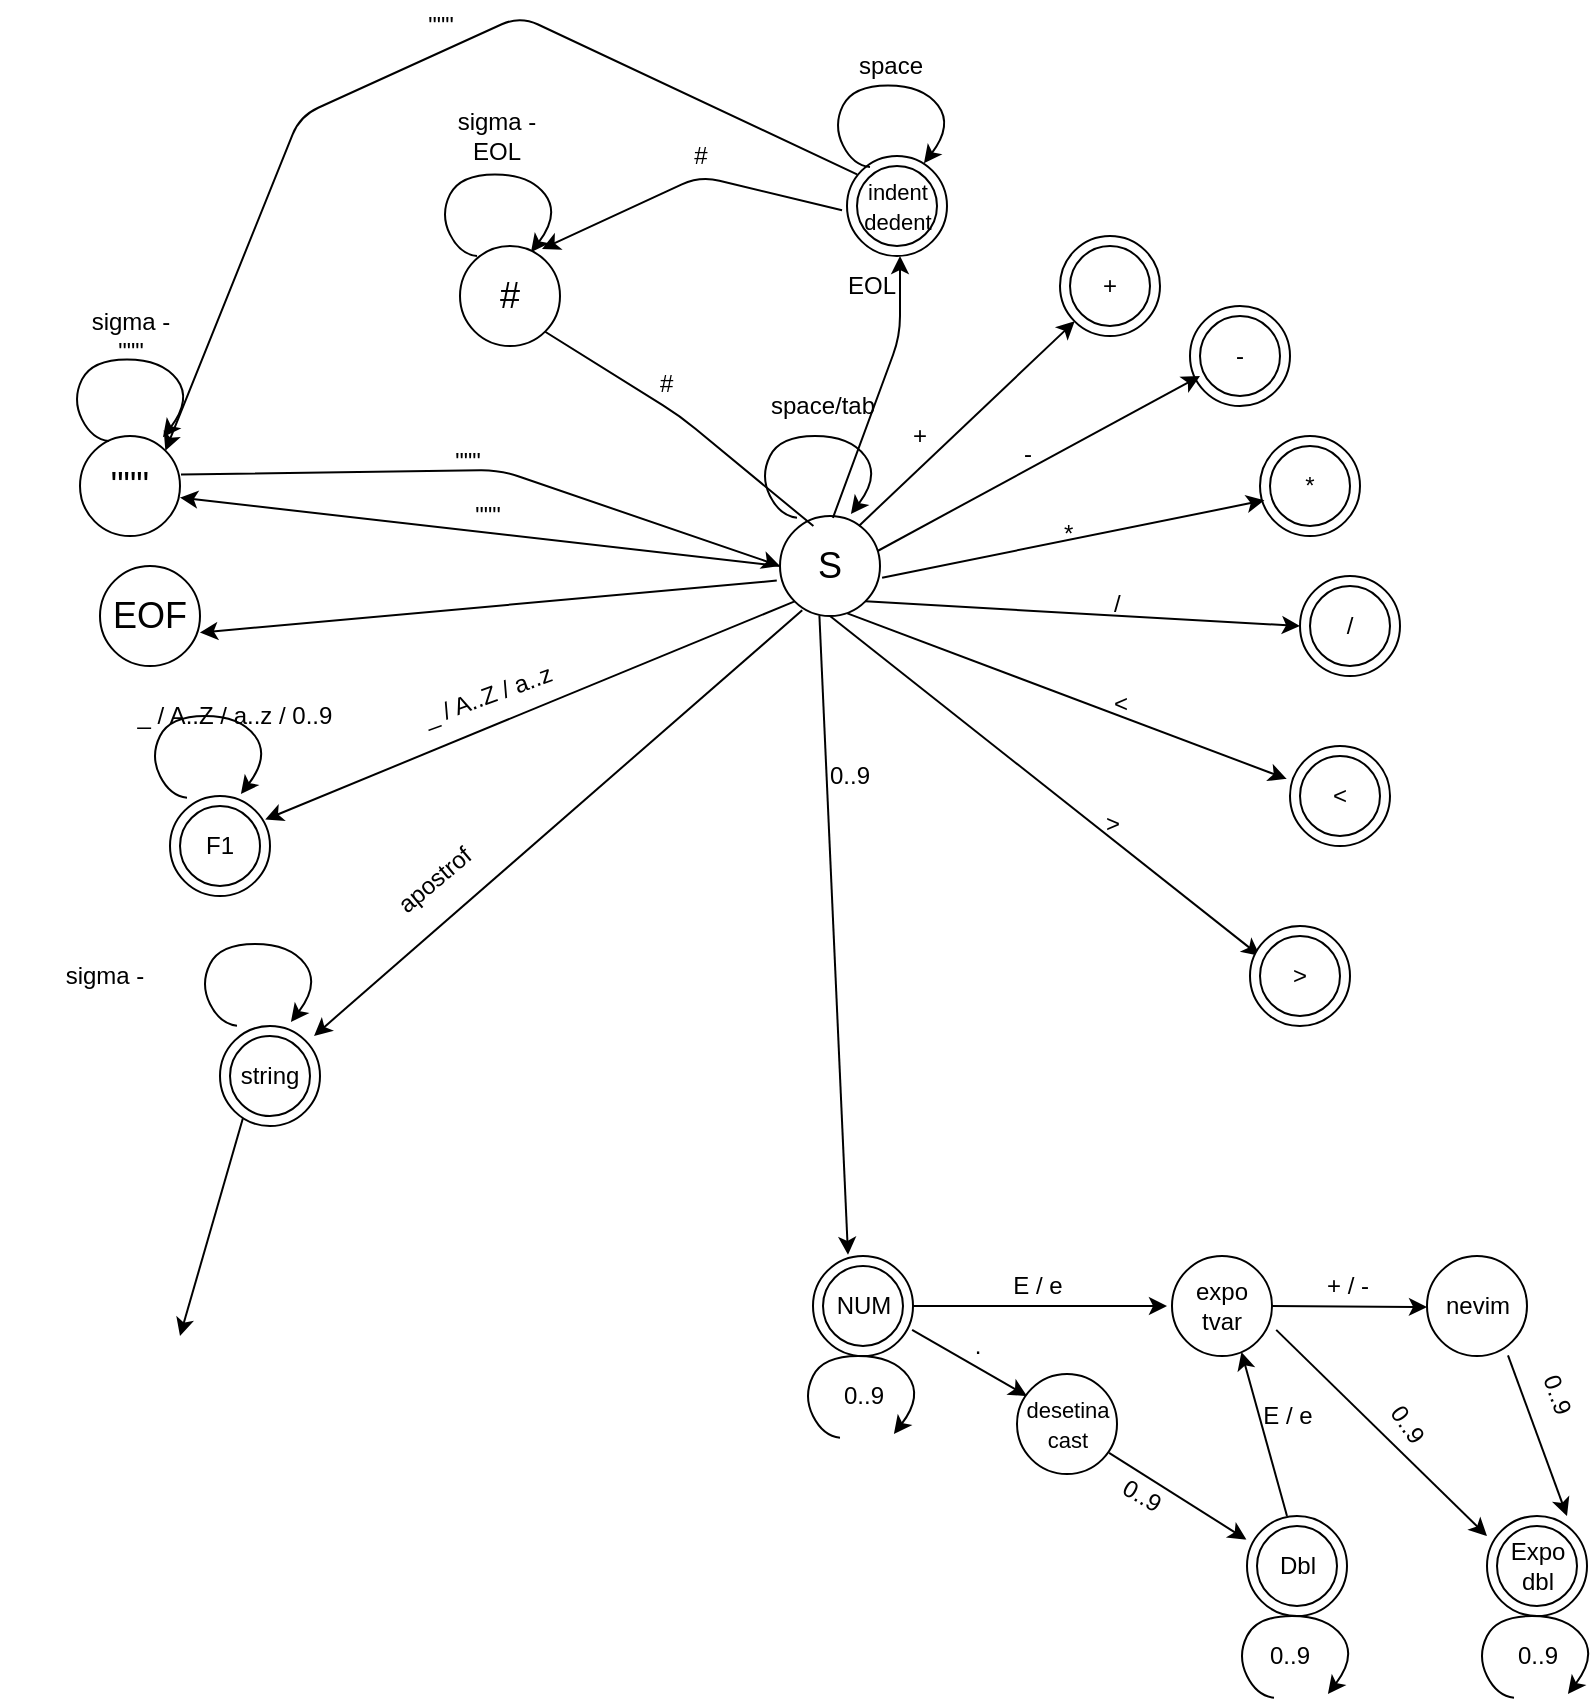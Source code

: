 <mxfile version="12.1.0" type="google" pages="1"><diagram id="s9OFsfkD4PffruwFp7oR" name="Page-1"><mxGraphModel dx="2290" dy="763" grid="1" gridSize="10" guides="1" tooltips="1" connect="1" arrows="1" fold="1" page="1" pageScale="1" pageWidth="827" pageHeight="1169" math="0" shadow="0"><root><mxCell id="0"/><mxCell id="1" parent="0"/><mxCell id="mjLFAWLb7WplJ-WeNo62-2" value="&lt;font style=&quot;font-size: 18px&quot;&gt;S&lt;/font&gt;" style="ellipse;whiteSpace=wrap;html=1;" vertex="1" parent="1"><mxGeometry x="380" y="300" width="50" height="50" as="geometry"/></mxCell><mxCell id="mjLFAWLb7WplJ-WeNo62-3" value="" style="curved=1;endArrow=classic;html=1;exitX=0.17;exitY=0.017;exitDx=0;exitDy=0;exitPerimeter=0;entryX=0.709;entryY=-0.02;entryDx=0;entryDy=0;entryPerimeter=0;" edge="1" parent="1" source="mjLFAWLb7WplJ-WeNo62-2" target="mjLFAWLb7WplJ-WeNo62-2"><mxGeometry width="50" height="50" relative="1" as="geometry"><mxPoint x="385" y="270" as="sourcePoint"/><mxPoint x="380" y="250" as="targetPoint"/><Array as="points"><mxPoint x="380" y="300"/><mxPoint x="370" y="280"/><mxPoint x="380" y="260"/><mxPoint x="415" y="260"/><mxPoint x="430" y="280"/></Array></mxGeometry></mxCell><mxCell id="mjLFAWLb7WplJ-WeNo62-4" value="space/tab" style="text;html=1;strokeColor=none;fillColor=none;align=center;verticalAlign=middle;whiteSpace=wrap;rounded=0;" vertex="1" parent="1"><mxGeometry x="373" y="230" width="57" height="30" as="geometry"/></mxCell><mxCell id="mjLFAWLb7WplJ-WeNo62-5" value="" style="endArrow=classic;html=1;exitX=0.789;exitY=0.099;exitDx=0;exitDy=0;exitPerimeter=0;entryX=0;entryY=1;entryDx=0;entryDy=0;" edge="1" parent="1" source="mjLFAWLb7WplJ-WeNo62-2" target="mjLFAWLb7WplJ-WeNo62-41"><mxGeometry width="50" height="50" relative="1" as="geometry"><mxPoint x="420" y="300" as="sourcePoint"/><mxPoint x="500" y="230" as="targetPoint"/></mxGeometry></mxCell><mxCell id="mjLFAWLb7WplJ-WeNo62-9" value="" style="endArrow=classic;html=1;exitX=-0.032;exitY=0.646;exitDx=0;exitDy=0;exitPerimeter=0;entryX=0.999;entryY=0.666;entryDx=0;entryDy=0;entryPerimeter=0;" edge="1" parent="1" source="mjLFAWLb7WplJ-WeNo62-2" target="mjLFAWLb7WplJ-WeNo62-10"><mxGeometry width="50" height="50" relative="1" as="geometry"><mxPoint x="259.95" y="399.95" as="sourcePoint"/><mxPoint x="340.5" y="325" as="targetPoint"/></mxGeometry></mxCell><mxCell id="mjLFAWLb7WplJ-WeNo62-10" value="&lt;font style=&quot;font-size: 18px&quot;&gt;EOF&lt;/font&gt;" style="ellipse;whiteSpace=wrap;html=1;" vertex="1" parent="1"><mxGeometry x="40" y="325" width="50" height="50" as="geometry"/></mxCell><mxCell id="mjLFAWLb7WplJ-WeNo62-11" value="+" style="text;html=1;strokeColor=none;fillColor=none;align=center;verticalAlign=middle;whiteSpace=wrap;rounded=0;" vertex="1" parent="1"><mxGeometry x="440" y="250" width="20" height="20" as="geometry"/></mxCell><mxCell id="mjLFAWLb7WplJ-WeNo62-12" value="" style="endArrow=classic;html=1;exitX=0;exitY=1;exitDx=0;exitDy=0;entryX=0.952;entryY=0.236;entryDx=0;entryDy=0;entryPerimeter=0;" edge="1" parent="1" source="mjLFAWLb7WplJ-WeNo62-2" target="mjLFAWLb7WplJ-WeNo62-13"><mxGeometry width="50" height="50" relative="1" as="geometry"><mxPoint x="439.95" y="364.95" as="sourcePoint"/><mxPoint x="270" y="440" as="targetPoint"/></mxGeometry></mxCell><mxCell id="mjLFAWLb7WplJ-WeNo62-14" value="" style="endArrow=classic;html=1;exitX=0.394;exitY=0.995;exitDx=0;exitDy=0;exitPerimeter=0;entryX=0.35;entryY=-0.012;entryDx=0;entryDy=0;entryPerimeter=0;" edge="1" parent="1" source="mjLFAWLb7WplJ-WeNo62-2" target="mjLFAWLb7WplJ-WeNo62-23"><mxGeometry width="50" height="50" relative="1" as="geometry"><mxPoint x="469.95" y="439.95" as="sourcePoint"/><mxPoint x="398" y="500" as="targetPoint"/></mxGeometry></mxCell><mxCell id="mjLFAWLb7WplJ-WeNo62-17" value="" style="group" vertex="1" connectable="0" parent="1"><mxGeometry x="75" y="440" width="50" height="50" as="geometry"/></mxCell><mxCell id="mjLFAWLb7WplJ-WeNo62-13" value="" style="ellipse;whiteSpace=wrap;html=1;" vertex="1" parent="mjLFAWLb7WplJ-WeNo62-17"><mxGeometry width="50" height="50" as="geometry"/></mxCell><mxCell id="mjLFAWLb7WplJ-WeNo62-16" value="F1" style="ellipse;whiteSpace=wrap;html=1;" vertex="1" parent="mjLFAWLb7WplJ-WeNo62-17"><mxGeometry x="5" y="5" width="40" height="40" as="geometry"/></mxCell><mxCell id="mjLFAWLb7WplJ-WeNo62-18" value="_ / A..Z / a..z" style="text;html=1;strokeColor=none;fillColor=none;align=center;verticalAlign=middle;whiteSpace=wrap;rounded=0;rotation=-20;" vertex="1" parent="1"><mxGeometry x="189" y="380" width="90" height="20" as="geometry"/></mxCell><mxCell id="mjLFAWLb7WplJ-WeNo62-19" value="" style="curved=1;endArrow=classic;html=1;exitX=0.17;exitY=0.017;exitDx=0;exitDy=0;exitPerimeter=0;entryX=0.709;entryY=-0.02;entryDx=0;entryDy=0;entryPerimeter=0;" edge="1" parent="1"><mxGeometry width="50" height="50" relative="1" as="geometry"><mxPoint x="83.5" y="440.85" as="sourcePoint"/><mxPoint x="110.45" y="439.0" as="targetPoint"/><Array as="points"><mxPoint x="75" y="440"/><mxPoint x="65" y="420"/><mxPoint x="75" y="400"/><mxPoint x="110" y="400"/><mxPoint x="125" y="420"/></Array></mxGeometry></mxCell><mxCell id="mjLFAWLb7WplJ-WeNo62-21" value="0..9" style="text;html=1;strokeColor=none;fillColor=none;align=center;verticalAlign=middle;whiteSpace=wrap;rounded=0;rotation=0;" vertex="1" parent="1"><mxGeometry x="400" y="420" width="30" height="20" as="geometry"/></mxCell><mxCell id="mjLFAWLb7WplJ-WeNo62-22" value="" style="group" vertex="1" connectable="0" parent="1"><mxGeometry x="396.5" y="670" width="50" height="50" as="geometry"/></mxCell><mxCell id="mjLFAWLb7WplJ-WeNo62-23" value="" style="ellipse;whiteSpace=wrap;html=1;" vertex="1" parent="mjLFAWLb7WplJ-WeNo62-22"><mxGeometry width="50" height="50" as="geometry"/></mxCell><mxCell id="mjLFAWLb7WplJ-WeNo62-24" value="NUM" style="ellipse;whiteSpace=wrap;html=1;" vertex="1" parent="mjLFAWLb7WplJ-WeNo62-22"><mxGeometry x="5" y="5" width="40" height="40" as="geometry"/></mxCell><mxCell id="mjLFAWLb7WplJ-WeNo62-27" value="" style="curved=1;endArrow=classic;html=1;exitX=0.17;exitY=0.017;exitDx=0;exitDy=0;exitPerimeter=0;entryX=0.709;entryY=-0.02;entryDx=0;entryDy=0;entryPerimeter=0;" edge="1" parent="mjLFAWLb7WplJ-WeNo62-22"><mxGeometry width="50" height="50" relative="1" as="geometry"><mxPoint x="13.5" y="90.85" as="sourcePoint"/><mxPoint x="40.45" y="89.0" as="targetPoint"/><Array as="points"><mxPoint x="5" y="90"/><mxPoint x="-5" y="70"/><mxPoint x="5" y="50"/><mxPoint x="40" y="50"/><mxPoint x="55" y="70"/></Array></mxGeometry></mxCell><mxCell id="mjLFAWLb7WplJ-WeNo62-25" value="_ / A..Z / a..z / 0..9" style="text;html=1;strokeColor=none;fillColor=none;align=center;verticalAlign=middle;whiteSpace=wrap;rounded=0;rotation=0;" vertex="1" parent="1"><mxGeometry x="55" y="390" width="105" height="20" as="geometry"/></mxCell><mxCell id="mjLFAWLb7WplJ-WeNo62-26" value="0..9" style="text;html=1;strokeColor=none;fillColor=none;align=center;verticalAlign=middle;whiteSpace=wrap;rounded=0;rotation=0;" vertex="1" parent="1"><mxGeometry x="406.5" y="730" width="30" height="20" as="geometry"/></mxCell><mxCell id="mjLFAWLb7WplJ-WeNo62-33" value="" style="group" vertex="1" connectable="0" parent="1"><mxGeometry x="733.5" y="800" width="50" height="50" as="geometry"/></mxCell><mxCell id="mjLFAWLb7WplJ-WeNo62-34" value="" style="ellipse;whiteSpace=wrap;html=1;" vertex="1" parent="mjLFAWLb7WplJ-WeNo62-33"><mxGeometry width="50" height="50" as="geometry"/></mxCell><mxCell id="mjLFAWLb7WplJ-WeNo62-35" value="Expo dbl" style="ellipse;whiteSpace=wrap;html=1;" vertex="1" parent="mjLFAWLb7WplJ-WeNo62-33"><mxGeometry x="5" y="5" width="40" height="40" as="geometry"/></mxCell><mxCell id="mjLFAWLb7WplJ-WeNo62-36" value="" style="curved=1;endArrow=classic;html=1;exitX=0.17;exitY=0.017;exitDx=0;exitDy=0;exitPerimeter=0;entryX=0.709;entryY=-0.02;entryDx=0;entryDy=0;entryPerimeter=0;" edge="1" parent="mjLFAWLb7WplJ-WeNo62-33"><mxGeometry width="50" height="50" relative="1" as="geometry"><mxPoint x="13.5" y="90.85" as="sourcePoint"/><mxPoint x="40.45" y="89.0" as="targetPoint"/><Array as="points"><mxPoint x="5" y="90"/><mxPoint x="-5" y="70"/><mxPoint x="5" y="50"/><mxPoint x="40" y="50"/><mxPoint x="55" y="70"/></Array></mxGeometry></mxCell><mxCell id="mjLFAWLb7WplJ-WeNo62-37" value="." style="text;html=1;strokeColor=none;fillColor=none;align=center;verticalAlign=middle;whiteSpace=wrap;rounded=0;rotation=0;" vertex="1" parent="1"><mxGeometry x="463.5" y="705" width="30" height="20" as="geometry"/></mxCell><mxCell id="mjLFAWLb7WplJ-WeNo62-38" value="0..9" style="text;html=1;strokeColor=none;fillColor=none;align=center;verticalAlign=middle;whiteSpace=wrap;rounded=0;rotation=55;" vertex="1" parent="1"><mxGeometry x="678.5" y="744" width="30" height="20" as="geometry"/></mxCell><mxCell id="mjLFAWLb7WplJ-WeNo62-40" value="" style="group" vertex="1" connectable="0" parent="1"><mxGeometry x="520" y="160" width="50" height="50" as="geometry"/></mxCell><mxCell id="mjLFAWLb7WplJ-WeNo62-41" value="" style="ellipse;whiteSpace=wrap;html=1;" vertex="1" parent="mjLFAWLb7WplJ-WeNo62-40"><mxGeometry width="50" height="50" as="geometry"/></mxCell><mxCell id="mjLFAWLb7WplJ-WeNo62-42" value="+" style="ellipse;whiteSpace=wrap;html=1;" vertex="1" parent="mjLFAWLb7WplJ-WeNo62-40"><mxGeometry x="5" y="5" width="40" height="40" as="geometry"/></mxCell><mxCell id="mjLFAWLb7WplJ-WeNo62-44" value="" style="group" vertex="1" connectable="0" parent="1"><mxGeometry x="585" y="195" width="50" height="50" as="geometry"/></mxCell><mxCell id="mjLFAWLb7WplJ-WeNo62-45" value="" style="ellipse;whiteSpace=wrap;html=1;" vertex="1" parent="mjLFAWLb7WplJ-WeNo62-44"><mxGeometry width="50" height="50" as="geometry"/></mxCell><mxCell id="mjLFAWLb7WplJ-WeNo62-46" value="-" style="ellipse;whiteSpace=wrap;html=1;" vertex="1" parent="mjLFAWLb7WplJ-WeNo62-44"><mxGeometry x="5" y="5" width="40" height="40" as="geometry"/></mxCell><mxCell id="mjLFAWLb7WplJ-WeNo62-49" value="" style="endArrow=classic;html=1;exitX=0.976;exitY=0.35;exitDx=0;exitDy=0;exitPerimeter=0;" edge="1" parent="1" source="mjLFAWLb7WplJ-WeNo62-2"><mxGeometry width="50" height="50" relative="1" as="geometry"><mxPoint x="436.95" y="324.95" as="sourcePoint"/><mxPoint x="590" y="230" as="targetPoint"/></mxGeometry></mxCell><mxCell id="mjLFAWLb7WplJ-WeNo62-50" value="-" style="text;html=1;" vertex="1" parent="1"><mxGeometry x="500" y="255" width="10" height="25" as="geometry"/></mxCell><mxCell id="mjLFAWLb7WplJ-WeNo62-51" value="" style="group" vertex="1" connectable="0" parent="1"><mxGeometry x="620" y="260" width="50" height="50" as="geometry"/></mxCell><mxCell id="mjLFAWLb7WplJ-WeNo62-52" value="" style="ellipse;whiteSpace=wrap;html=1;" vertex="1" parent="mjLFAWLb7WplJ-WeNo62-51"><mxGeometry width="50" height="50" as="geometry"/></mxCell><mxCell id="mjLFAWLb7WplJ-WeNo62-53" value="*" style="ellipse;whiteSpace=wrap;html=1;" vertex="1" parent="mjLFAWLb7WplJ-WeNo62-51"><mxGeometry x="5" y="5" width="40" height="40" as="geometry"/></mxCell><mxCell id="mjLFAWLb7WplJ-WeNo62-54" value="" style="group" vertex="1" connectable="0" parent="1"><mxGeometry x="640" y="330" width="50" height="50" as="geometry"/></mxCell><mxCell id="mjLFAWLb7WplJ-WeNo62-55" value="" style="ellipse;whiteSpace=wrap;html=1;" vertex="1" parent="mjLFAWLb7WplJ-WeNo62-54"><mxGeometry width="50" height="50" as="geometry"/></mxCell><mxCell id="mjLFAWLb7WplJ-WeNo62-56" value="/" style="ellipse;whiteSpace=wrap;html=1;" vertex="1" parent="mjLFAWLb7WplJ-WeNo62-54"><mxGeometry x="5" y="5" width="40" height="40" as="geometry"/></mxCell><mxCell id="mjLFAWLb7WplJ-WeNo62-57" value="" style="group" vertex="1" connectable="0" parent="1"><mxGeometry x="635" y="415" width="50" height="50" as="geometry"/></mxCell><mxCell id="mjLFAWLb7WplJ-WeNo62-58" value="" style="ellipse;whiteSpace=wrap;html=1;" vertex="1" parent="mjLFAWLb7WplJ-WeNo62-57"><mxGeometry width="50" height="50" as="geometry"/></mxCell><mxCell id="mjLFAWLb7WplJ-WeNo62-59" value="&amp;lt;" style="ellipse;whiteSpace=wrap;html=1;" vertex="1" parent="mjLFAWLb7WplJ-WeNo62-57"><mxGeometry x="5" y="5" width="40" height="40" as="geometry"/></mxCell><mxCell id="mjLFAWLb7WplJ-WeNo62-60" value="" style="endArrow=classic;html=1;exitX=1.021;exitY=0.617;exitDx=0;exitDy=0;exitPerimeter=0;entryX=0.044;entryY=0.643;entryDx=0;entryDy=0;entryPerimeter=0;" edge="1" parent="1" source="mjLFAWLb7WplJ-WeNo62-2" target="mjLFAWLb7WplJ-WeNo62-52"><mxGeometry width="50" height="50" relative="1" as="geometry"><mxPoint x="426.95" y="337.45" as="sourcePoint"/><mxPoint x="570" y="252.5" as="targetPoint"/></mxGeometry></mxCell><mxCell id="mjLFAWLb7WplJ-WeNo62-61" value="" style="endArrow=classic;html=1;exitX=1;exitY=1;exitDx=0;exitDy=0;entryX=0;entryY=0.5;entryDx=0;entryDy=0;" edge="1" parent="1" source="mjLFAWLb7WplJ-WeNo62-2" target="mjLFAWLb7WplJ-WeNo62-55"><mxGeometry width="50" height="50" relative="1" as="geometry"><mxPoint x="436.95" y="347.45" as="sourcePoint"/><mxPoint x="628" y="306.6" as="targetPoint"/></mxGeometry></mxCell><mxCell id="mjLFAWLb7WplJ-WeNo62-62" value="*" style="text;html=1;" vertex="1" parent="1"><mxGeometry x="520" y="295" width="10" height="25" as="geometry"/></mxCell><mxCell id="mjLFAWLb7WplJ-WeNo62-63" value="/" style="text;html=1;" vertex="1" parent="1"><mxGeometry x="545" y="330" width="10" height="25" as="geometry"/></mxCell><mxCell id="mjLFAWLb7WplJ-WeNo62-64" value="" style="endArrow=classic;html=1;exitX=1;exitY=1;exitDx=0;exitDy=0;entryX=-0.033;entryY=0.329;entryDx=0;entryDy=0;entryPerimeter=0;" edge="1" parent="1" target="mjLFAWLb7WplJ-WeNo62-58"><mxGeometry width="50" height="50" relative="1" as="geometry"><mxPoint x="413.678" y="348.678" as="sourcePoint"/><mxPoint x="631.0" y="361" as="targetPoint"/></mxGeometry></mxCell><mxCell id="mjLFAWLb7WplJ-WeNo62-65" value="&lt;span style=&quot;text-align: center ; white-space: normal&quot;&gt;&amp;lt;&lt;/span&gt;" style="text;html=1;" vertex="1" parent="1"><mxGeometry x="545" y="380" width="15" height="20" as="geometry"/></mxCell><mxCell id="mjLFAWLb7WplJ-WeNo62-67" value="E / e" style="text;html=1;strokeColor=none;fillColor=none;align=center;verticalAlign=middle;whiteSpace=wrap;rounded=0;rotation=0;" vertex="1" parent="1"><mxGeometry x="618.5" y="740" width="30" height="20" as="geometry"/></mxCell><mxCell id="mjLFAWLb7WplJ-WeNo62-73" value="" style="endArrow=classic;html=1;exitX=0.991;exitY=0.739;exitDx=0;exitDy=0;exitPerimeter=0;" edge="1" parent="1" source="mjLFAWLb7WplJ-WeNo62-23"><mxGeometry width="50" height="50" relative="1" as="geometry"><mxPoint x="473.5" y="743.5" as="sourcePoint"/><mxPoint x="503.5" y="740" as="targetPoint"/></mxGeometry></mxCell><mxCell id="mjLFAWLb7WplJ-WeNo62-77" value="&lt;span style=&quot;font-size: 11px&quot;&gt;desetina cast&lt;/span&gt;" style="ellipse;whiteSpace=wrap;html=1;" vertex="1" parent="1"><mxGeometry x="498.5" y="729" width="50" height="50" as="geometry"/></mxCell><mxCell id="mjLFAWLb7WplJ-WeNo62-78" value="" style="endArrow=classic;html=1;exitX=0.991;exitY=0.739;exitDx=0;exitDy=0;exitPerimeter=0;entryX=-0.006;entryY=0.236;entryDx=0;entryDy=0;entryPerimeter=0;" edge="1" parent="1" target="mjLFAWLb7WplJ-WeNo62-94"><mxGeometry width="50" height="50" relative="1" as="geometry"><mxPoint x="544.55" y="768.45" as="sourcePoint"/><mxPoint x="602" y="801.5" as="targetPoint"/></mxGeometry></mxCell><mxCell id="mjLFAWLb7WplJ-WeNo62-79" value="0..9" style="text;html=1;strokeColor=none;fillColor=none;align=center;verticalAlign=middle;whiteSpace=wrap;rounded=0;rotation=30;" vertex="1" parent="1"><mxGeometry x="546" y="780" width="30" height="20" as="geometry"/></mxCell><mxCell id="mjLFAWLb7WplJ-WeNo62-80" value="" style="endArrow=classic;html=1;exitX=1;exitY=0.5;exitDx=0;exitDy=0;" edge="1" parent="1" source="mjLFAWLb7WplJ-WeNo62-23"><mxGeometry width="50" height="50" relative="1" as="geometry"><mxPoint x="463.55" y="678.45" as="sourcePoint"/><mxPoint x="573.5" y="695" as="targetPoint"/></mxGeometry></mxCell><mxCell id="mjLFAWLb7WplJ-WeNo62-81" value="" style="endArrow=classic;html=1;entryX=0.743;entryY=1.075;entryDx=0;entryDy=0;entryPerimeter=0;exitX=0.4;exitY=0;exitDx=0;exitDy=0;exitPerimeter=0;" edge="1" parent="1" source="mjLFAWLb7WplJ-WeNo62-94"><mxGeometry width="50" height="50" relative="1" as="geometry"><mxPoint x="633.5" y="794" as="sourcePoint"/><mxPoint x="610.72" y="718" as="targetPoint"/></mxGeometry></mxCell><mxCell id="mjLFAWLb7WplJ-WeNo62-86" value="E / e" style="text;html=1;strokeColor=none;fillColor=none;align=center;verticalAlign=middle;whiteSpace=wrap;rounded=0;rotation=0;" vertex="1" parent="1"><mxGeometry x="493.5" y="675" width="30" height="20" as="geometry"/></mxCell><mxCell id="mjLFAWLb7WplJ-WeNo62-83" value="expo tvar" style="ellipse;whiteSpace=wrap;html=1;" vertex="1" parent="1"><mxGeometry x="576" y="670" width="50" height="50" as="geometry"/></mxCell><mxCell id="mjLFAWLb7WplJ-WeNo62-87" value="" style="endArrow=classic;html=1;exitX=1;exitY=0.5;exitDx=0;exitDy=0;" edge="1" parent="1" source="mjLFAWLb7WplJ-WeNo62-83"><mxGeometry width="50" height="50" relative="1" as="geometry"><mxPoint x="636.0" y="695" as="sourcePoint"/><mxPoint x="703.5" y="695.5" as="targetPoint"/></mxGeometry></mxCell><mxCell id="mjLFAWLb7WplJ-WeNo62-88" value="nevim" style="ellipse;whiteSpace=wrap;html=1;" vertex="1" parent="1"><mxGeometry x="703.5" y="670" width="50" height="50" as="geometry"/></mxCell><mxCell id="mjLFAWLb7WplJ-WeNo62-90" value="+ / -" style="text;html=1;strokeColor=none;fillColor=none;align=center;verticalAlign=middle;whiteSpace=wrap;rounded=0;rotation=0;" vertex="1" parent="1"><mxGeometry x="648.5" y="675" width="30" height="20" as="geometry"/></mxCell><mxCell id="mjLFAWLb7WplJ-WeNo62-91" value="" style="endArrow=classic;html=1;exitX=0.81;exitY=0.993;exitDx=0;exitDy=0;exitPerimeter=0;" edge="1" parent="1" source="mjLFAWLb7WplJ-WeNo62-88"><mxGeometry width="50" height="50" relative="1" as="geometry"><mxPoint x="703.5" y="780" as="sourcePoint"/><mxPoint x="773.5" y="800" as="targetPoint"/></mxGeometry></mxCell><mxCell id="mjLFAWLb7WplJ-WeNo62-92" value="" style="endArrow=classic;html=1;exitX=1.042;exitY=0.739;exitDx=0;exitDy=0;exitPerimeter=0;" edge="1" parent="1" source="mjLFAWLb7WplJ-WeNo62-83"><mxGeometry width="50" height="50" relative="1" as="geometry"><mxPoint x="678.5" y="719.65" as="sourcePoint"/><mxPoint x="733.5" y="810" as="targetPoint"/></mxGeometry></mxCell><mxCell id="mjLFAWLb7WplJ-WeNo62-93" value="" style="group" vertex="1" connectable="0" parent="1"><mxGeometry x="613.5" y="800" width="50" height="50" as="geometry"/></mxCell><mxCell id="mjLFAWLb7WplJ-WeNo62-94" value="" style="ellipse;whiteSpace=wrap;html=1;" vertex="1" parent="mjLFAWLb7WplJ-WeNo62-93"><mxGeometry width="50" height="50" as="geometry"/></mxCell><mxCell id="mjLFAWLb7WplJ-WeNo62-95" value="Dbl" style="ellipse;whiteSpace=wrap;html=1;" vertex="1" parent="mjLFAWLb7WplJ-WeNo62-93"><mxGeometry x="5" y="5" width="40" height="40" as="geometry"/></mxCell><mxCell id="mjLFAWLb7WplJ-WeNo62-96" value="" style="curved=1;endArrow=classic;html=1;exitX=0.17;exitY=0.017;exitDx=0;exitDy=0;exitPerimeter=0;entryX=0.709;entryY=-0.02;entryDx=0;entryDy=0;entryPerimeter=0;" edge="1" parent="mjLFAWLb7WplJ-WeNo62-93"><mxGeometry width="50" height="50" relative="1" as="geometry"><mxPoint x="13.5" y="90.85" as="sourcePoint"/><mxPoint x="40.45" y="89.0" as="targetPoint"/><Array as="points"><mxPoint x="5" y="90"/><mxPoint x="-5" y="70"/><mxPoint x="5" y="50"/><mxPoint x="40" y="50"/><mxPoint x="55" y="70"/></Array></mxGeometry></mxCell><mxCell id="mjLFAWLb7WplJ-WeNo62-97" value="0..9" style="text;html=1;strokeColor=none;fillColor=none;align=center;verticalAlign=middle;whiteSpace=wrap;rounded=0;rotation=0;" vertex="1" parent="1"><mxGeometry x="743.5" y="860" width="30" height="20" as="geometry"/></mxCell><mxCell id="mjLFAWLb7WplJ-WeNo62-98" value="0..9" style="text;html=1;strokeColor=none;fillColor=none;align=center;verticalAlign=middle;whiteSpace=wrap;rounded=0;rotation=0;" vertex="1" parent="1"><mxGeometry x="620" y="860" width="30" height="20" as="geometry"/></mxCell><mxCell id="mjLFAWLb7WplJ-WeNo62-99" value="0..9" style="text;html=1;strokeColor=none;fillColor=none;align=center;verticalAlign=middle;whiteSpace=wrap;rounded=0;rotation=70;" vertex="1" parent="1"><mxGeometry x="753.5" y="729" width="30" height="20" as="geometry"/></mxCell><mxCell id="mjLFAWLb7WplJ-WeNo62-101" value="" style="endArrow=classic;html=1;exitX=0.5;exitY=1;exitDx=0;exitDy=0;" edge="1" parent="1" source="mjLFAWLb7WplJ-WeNo62-2"><mxGeometry width="50" height="50" relative="1" as="geometry"><mxPoint x="413.678" y="375.178" as="sourcePoint"/><mxPoint x="620" y="520" as="targetPoint"/></mxGeometry></mxCell><mxCell id="mjLFAWLb7WplJ-WeNo62-105" value="" style="group" vertex="1" connectable="0" parent="1"><mxGeometry x="615" y="505" width="50" height="50" as="geometry"/></mxCell><mxCell id="mjLFAWLb7WplJ-WeNo62-106" value="" style="ellipse;whiteSpace=wrap;html=1;" vertex="1" parent="mjLFAWLb7WplJ-WeNo62-105"><mxGeometry width="50" height="50" as="geometry"/></mxCell><mxCell id="mjLFAWLb7WplJ-WeNo62-107" value="&amp;gt;" style="ellipse;whiteSpace=wrap;html=1;" vertex="1" parent="mjLFAWLb7WplJ-WeNo62-105"><mxGeometry x="5" y="5" width="40" height="40" as="geometry"/></mxCell><mxCell id="mjLFAWLb7WplJ-WeNo62-108" value="&lt;span style=&quot;text-align: center ; white-space: normal&quot;&gt;&amp;gt;&lt;/span&gt;" style="text;html=1;" vertex="1" parent="1"><mxGeometry x="541" y="440" width="15" height="20" as="geometry"/></mxCell><mxCell id="mjLFAWLb7WplJ-WeNo62-109" value="" style="endArrow=classic;html=1;exitX=0.014;exitY=0.351;exitDx=0;exitDy=0;exitPerimeter=0;" edge="1" parent="1"><mxGeometry width="50" height="50" relative="1" as="geometry"><mxPoint x="396.7" y="305.05" as="sourcePoint"/><mxPoint x="250" y="200" as="targetPoint"/><Array as="points"><mxPoint x="330" y="250"/></Array></mxGeometry></mxCell><mxCell id="mjLFAWLb7WplJ-WeNo62-111" value="#" style="text;html=1;" vertex="1" parent="1"><mxGeometry x="317.5" y="220" width="15" height="25" as="geometry"/></mxCell><mxCell id="mjLFAWLb7WplJ-WeNo62-112" value="" style="curved=1;endArrow=classic;html=1;exitX=0.17;exitY=0.017;exitDx=0;exitDy=0;exitPerimeter=0;entryX=0.709;entryY=-0.02;entryDx=0;entryDy=0;entryPerimeter=0;" edge="1" parent="1"><mxGeometry width="50" height="50" relative="1" as="geometry"><mxPoint x="228.5" y="170.04" as="sourcePoint"/><mxPoint x="255.45" y="168.19" as="targetPoint"/><Array as="points"><mxPoint x="220" y="169.19"/><mxPoint x="210" y="149.19"/><mxPoint x="220" y="129.19"/><mxPoint x="255" y="129.19"/><mxPoint x="270" y="149.19"/></Array></mxGeometry></mxCell><mxCell id="mjLFAWLb7WplJ-WeNo62-115" value="sigma - EOL" style="text;html=1;strokeColor=none;fillColor=none;align=center;verticalAlign=middle;whiteSpace=wrap;rounded=0;" vertex="1" parent="1"><mxGeometry x="210" y="95" width="57" height="30" as="geometry"/></mxCell><mxCell id="mjLFAWLb7WplJ-WeNo62-118" value="&lt;font style=&quot;font-size: 18px&quot;&gt;&quot;&quot;&quot;&lt;/font&gt;" style="ellipse;whiteSpace=wrap;html=1;" vertex="1" parent="1"><mxGeometry x="30" y="260" width="50" height="50" as="geometry"/></mxCell><mxCell id="mjLFAWLb7WplJ-WeNo62-119" value="" style="endArrow=classic;html=1;exitX=0;exitY=0.5;exitDx=0;exitDy=0;entryX=0.999;entryY=0.666;entryDx=0;entryDy=0;entryPerimeter=0;" edge="1" parent="1" source="mjLFAWLb7WplJ-WeNo62-2"><mxGeometry width="50" height="50" relative="1" as="geometry"><mxPoint x="368.4" y="264.8" as="sourcePoint"/><mxPoint x="79.95" y="290.8" as="targetPoint"/></mxGeometry></mxCell><mxCell id="mjLFAWLb7WplJ-WeNo62-120" value="" style="curved=1;endArrow=classic;html=1;exitX=0.17;exitY=0.017;exitDx=0;exitDy=0;exitPerimeter=0;entryX=0.709;entryY=-0.02;entryDx=0;entryDy=0;entryPerimeter=0;" edge="1" parent="1"><mxGeometry width="50" height="50" relative="1" as="geometry"><mxPoint x="44.5" y="262.54" as="sourcePoint"/><mxPoint x="71.45" y="260.69" as="targetPoint"/><Array as="points"><mxPoint x="36" y="261.69"/><mxPoint x="26" y="241.69"/><mxPoint x="36" y="221.69"/><mxPoint x="71" y="221.69"/><mxPoint x="86" y="241.69"/></Array></mxGeometry></mxCell><mxCell id="mjLFAWLb7WplJ-WeNo62-121" value="sigma - &quot;&quot;&quot;" style="text;html=1;strokeColor=none;fillColor=none;align=center;verticalAlign=middle;whiteSpace=wrap;rounded=0;" vertex="1" parent="1"><mxGeometry x="26.5" y="195" width="57" height="30" as="geometry"/></mxCell><mxCell id="mjLFAWLb7WplJ-WeNo62-122" value="&quot;&quot;&quot;" style="text;html=1;strokeColor=none;fillColor=none;align=center;verticalAlign=middle;whiteSpace=wrap;rounded=0;" vertex="1" parent="1"><mxGeometry x="220" y="295" width="28" height="10" as="geometry"/></mxCell><mxCell id="mjLFAWLb7WplJ-WeNo62-123" value="" style="endArrow=classic;html=1;exitX=1.01;exitY=0.386;exitDx=0;exitDy=0;exitPerimeter=0;entryX=0;entryY=0.5;entryDx=0;entryDy=0;" edge="1" parent="1" source="mjLFAWLb7WplJ-WeNo62-118" target="mjLFAWLb7WplJ-WeNo62-2"><mxGeometry width="50" height="50" relative="1" as="geometry"><mxPoint x="210.0" y="215.8" as="sourcePoint"/><mxPoint x="351.322" y="318.822" as="targetPoint"/><Array as="points"><mxPoint x="240" y="277"/></Array></mxGeometry></mxCell><mxCell id="mjLFAWLb7WplJ-WeNo62-124" value="&quot;&quot;&quot;" style="text;html=1;strokeColor=none;fillColor=none;align=center;verticalAlign=middle;whiteSpace=wrap;rounded=0;" vertex="1" parent="1"><mxGeometry x="210" y="267.5" width="28" height="10" as="geometry"/></mxCell><mxCell id="mjLFAWLb7WplJ-WeNo62-128" value="" style="endArrow=classic;html=1;exitX=0.222;exitY=0.943;exitDx=0;exitDy=0;exitPerimeter=0;" edge="1" parent="1" source="mjLFAWLb7WplJ-WeNo62-2"><mxGeometry width="50" height="50" relative="1" as="geometry"><mxPoint x="411.322" y="395.678" as="sourcePoint"/><mxPoint x="147" y="560" as="targetPoint"/></mxGeometry></mxCell><mxCell id="mjLFAWLb7WplJ-WeNo62-130" value="" style="group" vertex="1" connectable="0" parent="1"><mxGeometry x="100" y="555" width="50" height="50" as="geometry"/></mxCell><mxCell id="mjLFAWLb7WplJ-WeNo62-131" value="" style="ellipse;whiteSpace=wrap;html=1;" vertex="1" parent="mjLFAWLb7WplJ-WeNo62-130"><mxGeometry width="50" height="50" as="geometry"/></mxCell><mxCell id="mjLFAWLb7WplJ-WeNo62-132" value="string" style="ellipse;whiteSpace=wrap;html=1;" vertex="1" parent="mjLFAWLb7WplJ-WeNo62-130"><mxGeometry x="5" y="5" width="40" height="40" as="geometry"/></mxCell><mxCell id="mjLFAWLb7WplJ-WeNo62-136" value="apostrof" style="text;html=1;strokeColor=none;fillColor=none;align=center;verticalAlign=middle;whiteSpace=wrap;rounded=0;rotation=-40;" vertex="1" parent="1"><mxGeometry x="197" y="472" width="21" height="20" as="geometry"/></mxCell><mxCell id="mjLFAWLb7WplJ-WeNo62-137" value="" style="curved=1;endArrow=classic;html=1;exitX=0.17;exitY=0.017;exitDx=0;exitDy=0;exitPerimeter=0;entryX=0.709;entryY=-0.02;entryDx=0;entryDy=0;entryPerimeter=0;" edge="1" parent="1"><mxGeometry width="50" height="50" relative="1" as="geometry"><mxPoint x="108.5" y="554.85" as="sourcePoint"/><mxPoint x="135.45" y="553.0" as="targetPoint"/><Array as="points"><mxPoint x="100" y="554"/><mxPoint x="90" y="534"/><mxPoint x="100" y="514"/><mxPoint x="135" y="514"/><mxPoint x="150" y="534"/></Array></mxGeometry></mxCell><mxCell id="mjLFAWLb7WplJ-WeNo62-138" value="sigma -" style="text;html=1;strokeColor=none;fillColor=none;align=center;verticalAlign=middle;whiteSpace=wrap;rounded=0;rotation=0;" vertex="1" parent="1"><mxGeometry x="-10" y="520" width="105" height="20" as="geometry"/></mxCell><mxCell id="mjLFAWLb7WplJ-WeNo62-139" value="" style="endArrow=classic;html=1;exitX=0.229;exitY=0.923;exitDx=0;exitDy=0;exitPerimeter=0;" edge="1" parent="1" source="mjLFAWLb7WplJ-WeNo62-131"><mxGeometry width="50" height="50" relative="1" as="geometry"><mxPoint x="334.1" y="465.15" as="sourcePoint"/><mxPoint x="80" y="710" as="targetPoint"/></mxGeometry></mxCell><mxCell id="mjLFAWLb7WplJ-WeNo62-140" value="" style="endArrow=classic;html=1;exitX=0.789;exitY=0.099;exitDx=0;exitDy=0;exitPerimeter=0;" edge="1" parent="1"><mxGeometry width="50" height="50" relative="1" as="geometry"><mxPoint x="406.45" y="300.95" as="sourcePoint"/><mxPoint x="440" y="170" as="targetPoint"/><Array as="points"><mxPoint x="440" y="210"/></Array></mxGeometry></mxCell><mxCell id="mjLFAWLb7WplJ-WeNo62-141" value="EOL" style="text;html=1;strokeColor=none;fillColor=none;align=center;verticalAlign=middle;whiteSpace=wrap;rounded=0;" vertex="1" parent="1"><mxGeometry x="412" y="180" width="28" height="10" as="geometry"/></mxCell><mxCell id="mjLFAWLb7WplJ-WeNo62-142" value="" style="group" vertex="1" connectable="0" parent="1"><mxGeometry x="413.5" y="120" width="50" height="50" as="geometry"/></mxCell><mxCell id="mjLFAWLb7WplJ-WeNo62-143" value="" style="ellipse;whiteSpace=wrap;html=1;" vertex="1" parent="mjLFAWLb7WplJ-WeNo62-142"><mxGeometry width="50" height="50" as="geometry"/></mxCell><mxCell id="mjLFAWLb7WplJ-WeNo62-144" value="&lt;font style=&quot;font-size: 11px&quot;&gt;indent&lt;br&gt;dedent&lt;/font&gt;" style="ellipse;whiteSpace=wrap;html=1;" vertex="1" parent="mjLFAWLb7WplJ-WeNo62-142"><mxGeometry x="5" y="5" width="40" height="40" as="geometry"/></mxCell><mxCell id="mjLFAWLb7WplJ-WeNo62-148" value="&lt;font style=&quot;font-size: 18px&quot;&gt;#&lt;/font&gt;" style="ellipse;whiteSpace=wrap;html=1;" vertex="1" parent="1"><mxGeometry x="220" y="165" width="50" height="50" as="geometry"/></mxCell><mxCell id="mjLFAWLb7WplJ-WeNo62-150" value="space" style="text;html=1;strokeColor=none;fillColor=none;align=center;verticalAlign=middle;whiteSpace=wrap;rounded=0;rotation=0;" vertex="1" parent="1"><mxGeometry x="412" y="65" width="47" height="20" as="geometry"/></mxCell><mxCell id="mjLFAWLb7WplJ-WeNo62-151" value="" style="endArrow=classic;html=1;entryX=0.82;entryY=0.03;entryDx=0;entryDy=0;entryPerimeter=0;exitX=-0.187;exitY=0.554;exitDx=0;exitDy=0;exitPerimeter=0;" edge="1" parent="1" source="mjLFAWLb7WplJ-WeNo62-144" target="mjLFAWLb7WplJ-WeNo62-148"><mxGeometry width="50" height="50" relative="1" as="geometry"><mxPoint x="520" y="80" as="sourcePoint"/><mxPoint x="373" y="19.5" as="targetPoint"/><Array as="points"><mxPoint x="340" y="130"/></Array></mxGeometry></mxCell><mxCell id="mjLFAWLb7WplJ-WeNo62-152" value="#" style="text;html=1;strokeColor=none;fillColor=none;align=center;verticalAlign=middle;whiteSpace=wrap;rounded=0;" vertex="1" parent="1"><mxGeometry x="320" y="110" width="41" height="20" as="geometry"/></mxCell><mxCell id="mjLFAWLb7WplJ-WeNo62-153" value="" style="curved=1;endArrow=classic;html=1;exitX=0.17;exitY=0.017;exitDx=0;exitDy=0;exitPerimeter=0;entryX=0.709;entryY=-0.02;entryDx=0;entryDy=0;entryPerimeter=0;" edge="1" parent="1"><mxGeometry width="50" height="50" relative="1" as="geometry"><mxPoint x="425" y="125.54" as="sourcePoint"/><mxPoint x="451.95" y="123.69" as="targetPoint"/><Array as="points"><mxPoint x="416.5" y="124.69"/><mxPoint x="406.5" y="104.69"/><mxPoint x="416.5" y="84.69"/><mxPoint x="451.5" y="84.69"/><mxPoint x="466.5" y="104.69"/></Array></mxGeometry></mxCell><mxCell id="mjLFAWLb7WplJ-WeNo62-154" value="" style="endArrow=classic;html=1;entryX=1;entryY=0;entryDx=0;entryDy=0;exitX=-0.187;exitY=0.554;exitDx=0;exitDy=0;exitPerimeter=0;" edge="1" parent="1" target="mjLFAWLb7WplJ-WeNo62-118"><mxGeometry width="50" height="50" relative="1" as="geometry"><mxPoint x="418.52" y="129.16" as="sourcePoint"/><mxPoint x="268.5" y="148.5" as="targetPoint"/><Array as="points"><mxPoint x="250" y="50"/><mxPoint x="140" y="100"/></Array></mxGeometry></mxCell><mxCell id="mjLFAWLb7WplJ-WeNo62-155" value="&quot;&quot;&quot;" style="text;html=1;strokeColor=none;fillColor=none;align=center;verticalAlign=middle;whiteSpace=wrap;rounded=0;" vertex="1" parent="1"><mxGeometry x="189.5" y="45" width="41" height="20" as="geometry"/></mxCell></root></mxGraphModel></diagram></mxfile>